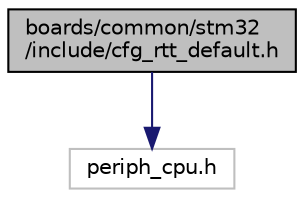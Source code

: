 digraph "boards/common/stm32/include/cfg_rtt_default.h"
{
 // LATEX_PDF_SIZE
  edge [fontname="Helvetica",fontsize="10",labelfontname="Helvetica",labelfontsize="10"];
  node [fontname="Helvetica",fontsize="10",shape=record];
  Node1 [label="boards/common/stm32\l/include/cfg_rtt_default.h",height=0.2,width=0.4,color="black", fillcolor="grey75", style="filled", fontcolor="black",tooltip="Common configuration for STM32 RTT."];
  Node1 -> Node2 [color="midnightblue",fontsize="10",style="solid",fontname="Helvetica"];
  Node2 [label="periph_cpu.h",height=0.2,width=0.4,color="grey75", fillcolor="white", style="filled",tooltip=" "];
}

